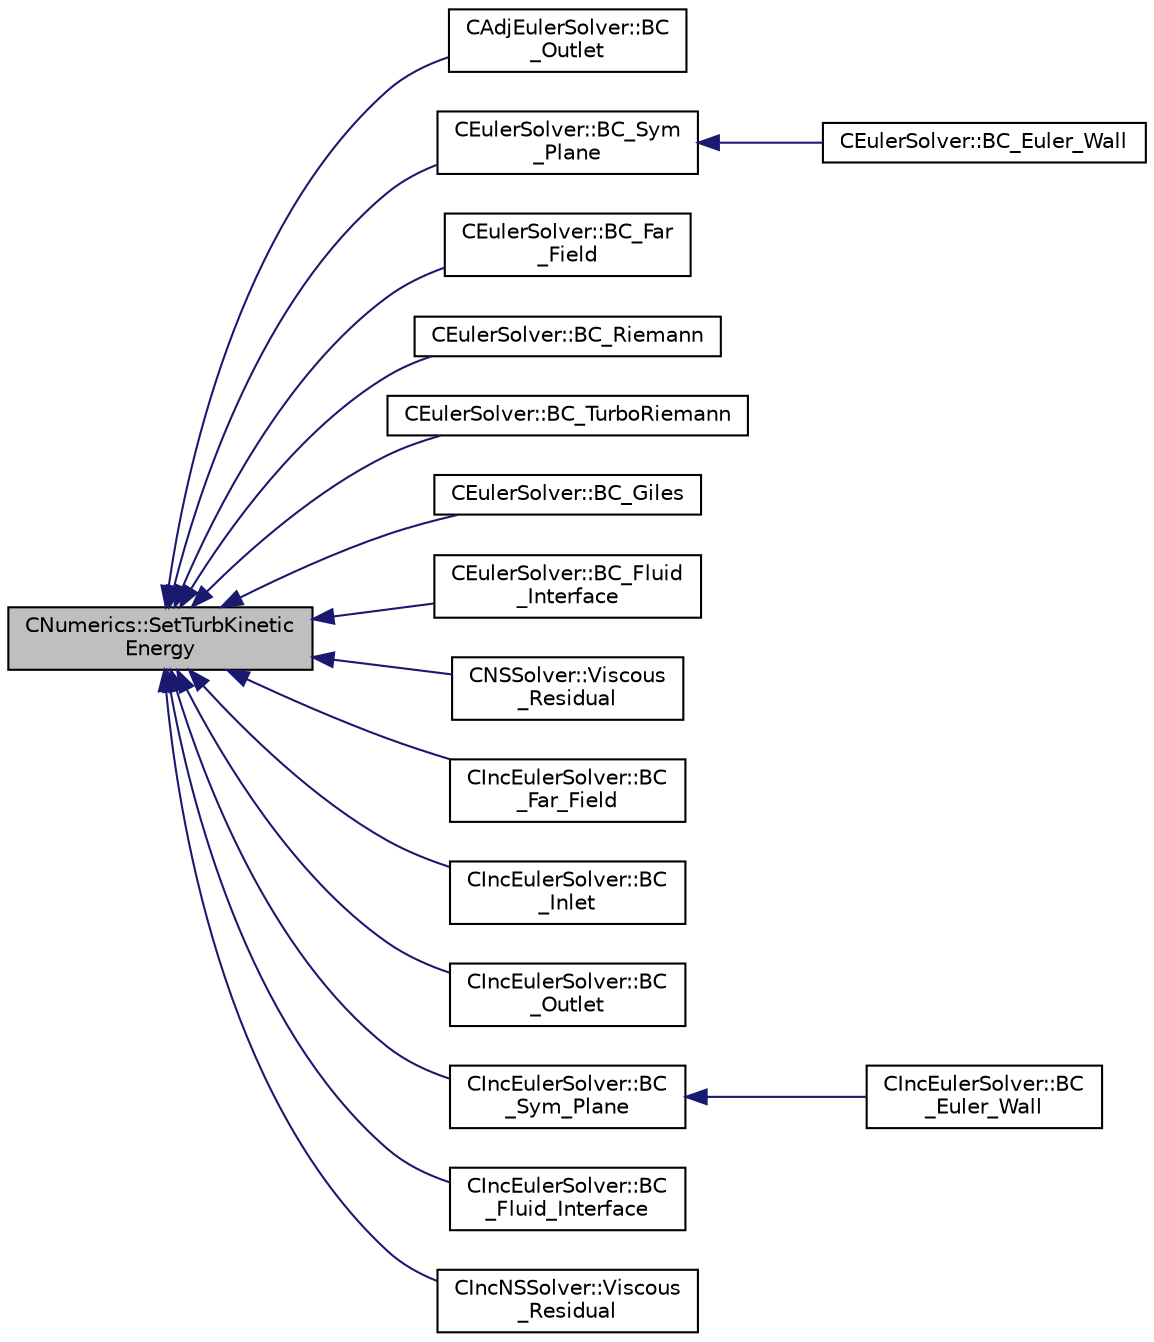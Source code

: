 digraph "CNumerics::SetTurbKineticEnergy"
{
  edge [fontname="Helvetica",fontsize="10",labelfontname="Helvetica",labelfontsize="10"];
  node [fontname="Helvetica",fontsize="10",shape=record];
  rankdir="LR";
  Node873 [label="CNumerics::SetTurbKinetic\lEnergy",height=0.2,width=0.4,color="black", fillcolor="grey75", style="filled", fontcolor="black"];
  Node873 -> Node874 [dir="back",color="midnightblue",fontsize="10",style="solid",fontname="Helvetica"];
  Node874 [label="CAdjEulerSolver::BC\l_Outlet",height=0.2,width=0.4,color="black", fillcolor="white", style="filled",URL="$class_c_adj_euler_solver.html#a0b3408be5adebd52b79bd3c5227cbe9d",tooltip="Impose the outlet boundary condition. "];
  Node873 -> Node875 [dir="back",color="midnightblue",fontsize="10",style="solid",fontname="Helvetica"];
  Node875 [label="CEulerSolver::BC_Sym\l_Plane",height=0.2,width=0.4,color="black", fillcolor="white", style="filled",URL="$class_c_euler_solver.html#a71ca5f93ed7a83463e87d5b4c27dc345",tooltip="Impose the symmetry boundary condition using the residual. "];
  Node875 -> Node876 [dir="back",color="midnightblue",fontsize="10",style="solid",fontname="Helvetica"];
  Node876 [label="CEulerSolver::BC_Euler_Wall",height=0.2,width=0.4,color="black", fillcolor="white", style="filled",URL="$class_c_euler_solver.html#ad8509337406d93d81c7f11fbf32d0243",tooltip="Impose via the residual the Euler wall boundary condition. "];
  Node873 -> Node877 [dir="back",color="midnightblue",fontsize="10",style="solid",fontname="Helvetica"];
  Node877 [label="CEulerSolver::BC_Far\l_Field",height=0.2,width=0.4,color="black", fillcolor="white", style="filled",URL="$class_c_euler_solver.html#a3cb64b1356f6c0dd43c08df012d99f01",tooltip="Impose the far-field boundary condition using characteristics. "];
  Node873 -> Node878 [dir="back",color="midnightblue",fontsize="10",style="solid",fontname="Helvetica"];
  Node878 [label="CEulerSolver::BC_Riemann",height=0.2,width=0.4,color="black", fillcolor="white", style="filled",URL="$class_c_euler_solver.html#a22c21d18fa626d489db9a387234bd9d0",tooltip="Impose the boundary condition using characteristic recostruction. "];
  Node873 -> Node879 [dir="back",color="midnightblue",fontsize="10",style="solid",fontname="Helvetica"];
  Node879 [label="CEulerSolver::BC_TurboRiemann",height=0.2,width=0.4,color="black", fillcolor="white", style="filled",URL="$class_c_euler_solver.html#a0066305803a18511fb89b8951f4e4866",tooltip="Impose the boundary condition using characteristic recostruction. "];
  Node873 -> Node880 [dir="back",color="midnightblue",fontsize="10",style="solid",fontname="Helvetica"];
  Node880 [label="CEulerSolver::BC_Giles",height=0.2,width=0.4,color="black", fillcolor="white", style="filled",URL="$class_c_euler_solver.html#aa4c3988e3ce0c18460b5c069650c57b0",tooltip="Impose the boundary condition using characteristic recostruction. "];
  Node873 -> Node881 [dir="back",color="midnightblue",fontsize="10",style="solid",fontname="Helvetica"];
  Node881 [label="CEulerSolver::BC_Fluid\l_Interface",height=0.2,width=0.4,color="black", fillcolor="white", style="filled",URL="$class_c_euler_solver.html#accb01b3402a9de5c1c23fdaef60c831f",tooltip="Impose the interface state across sliding meshes. "];
  Node873 -> Node882 [dir="back",color="midnightblue",fontsize="10",style="solid",fontname="Helvetica"];
  Node882 [label="CNSSolver::Viscous\l_Residual",height=0.2,width=0.4,color="black", fillcolor="white", style="filled",URL="$class_c_n_s_solver.html#a4b946463a9868faaa73fa1f40ee5e675",tooltip="Compute the viscous residuals. "];
  Node873 -> Node883 [dir="back",color="midnightblue",fontsize="10",style="solid",fontname="Helvetica"];
  Node883 [label="CIncEulerSolver::BC\l_Far_Field",height=0.2,width=0.4,color="black", fillcolor="white", style="filled",URL="$class_c_inc_euler_solver.html#abd738a529f7f77c97587c6785b0f40d3",tooltip="Impose the far-field boundary condition using characteristics. "];
  Node873 -> Node884 [dir="back",color="midnightblue",fontsize="10",style="solid",fontname="Helvetica"];
  Node884 [label="CIncEulerSolver::BC\l_Inlet",height=0.2,width=0.4,color="black", fillcolor="white", style="filled",URL="$class_c_inc_euler_solver.html#a318f79c279e467bbea21276ccd08ca92",tooltip="Impose a subsonic inlet boundary condition. "];
  Node873 -> Node885 [dir="back",color="midnightblue",fontsize="10",style="solid",fontname="Helvetica"];
  Node885 [label="CIncEulerSolver::BC\l_Outlet",height=0.2,width=0.4,color="black", fillcolor="white", style="filled",URL="$class_c_inc_euler_solver.html#aa64170c7c7a237d0c7427a8359c2967a",tooltip="Impose the outlet boundary condition. "];
  Node873 -> Node886 [dir="back",color="midnightblue",fontsize="10",style="solid",fontname="Helvetica"];
  Node886 [label="CIncEulerSolver::BC\l_Sym_Plane",height=0.2,width=0.4,color="black", fillcolor="white", style="filled",URL="$class_c_inc_euler_solver.html#aeba8d18ef3cf25b277fa28c4865746f2",tooltip="Impose the symmetry boundary condition using the residual. "];
  Node886 -> Node887 [dir="back",color="midnightblue",fontsize="10",style="solid",fontname="Helvetica"];
  Node887 [label="CIncEulerSolver::BC\l_Euler_Wall",height=0.2,width=0.4,color="black", fillcolor="white", style="filled",URL="$class_c_inc_euler_solver.html#a81fb399877303596f6487b890a351036",tooltip="Impose via the residual the Euler wall boundary condition. "];
  Node873 -> Node888 [dir="back",color="midnightblue",fontsize="10",style="solid",fontname="Helvetica"];
  Node888 [label="CIncEulerSolver::BC\l_Fluid_Interface",height=0.2,width=0.4,color="black", fillcolor="white", style="filled",URL="$class_c_inc_euler_solver.html#aea0b5dfbda9ea8d1f475d35be5e851a0",tooltip="Impose the interface state across sliding meshes. "];
  Node873 -> Node889 [dir="back",color="midnightblue",fontsize="10",style="solid",fontname="Helvetica"];
  Node889 [label="CIncNSSolver::Viscous\l_Residual",height=0.2,width=0.4,color="black", fillcolor="white", style="filled",URL="$class_c_inc_n_s_solver.html#aa65d2bbb69dab2bbe40d3495d80da207",tooltip="Compute the viscous residuals. "];
}
